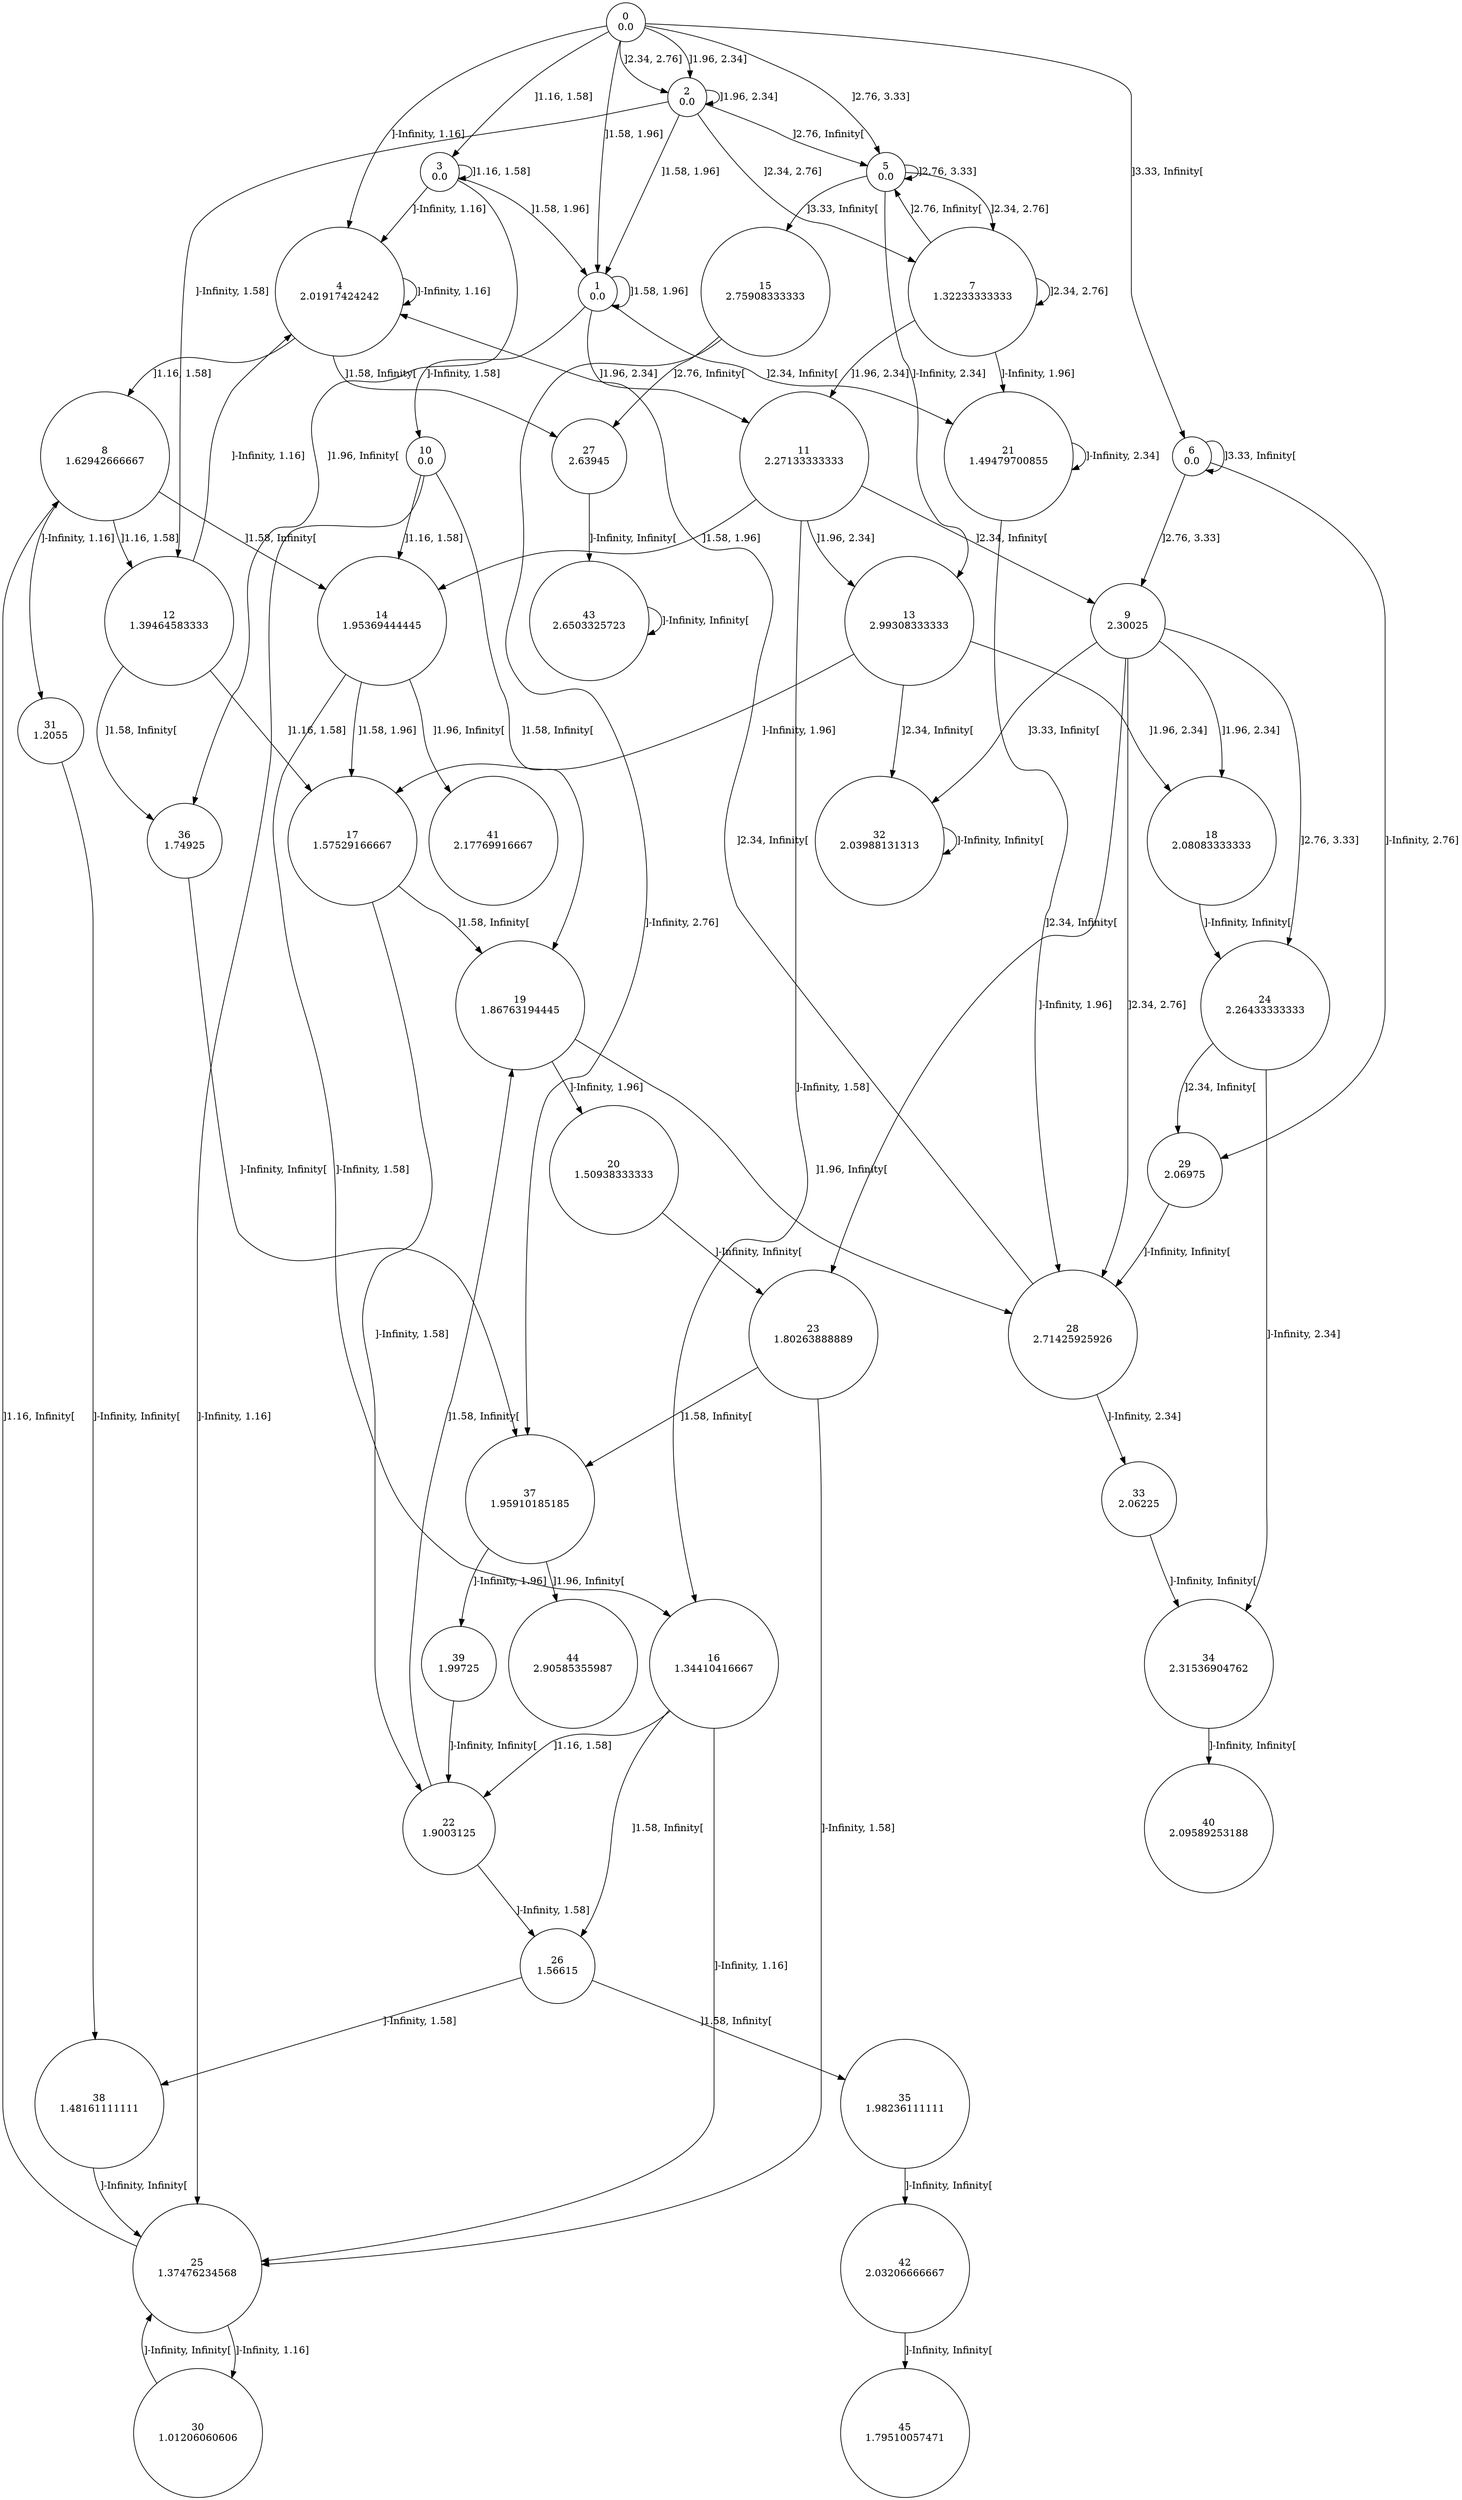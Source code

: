 digraph a {
0 [shape=circle, label="0\n0.0"];
	0 -> 4 [label="]-Infinity, 1.16]"];
	0 -> 3 [label="]1.16, 1.58]"];
	0 -> 1 [label="]1.58, 1.96]"];
	0 -> 2 [label="]1.96, 2.34]"];
	0 -> 2 [label="]2.34, 2.76]"];
	0 -> 5 [label="]2.76, 3.33]"];
	0 -> 6 [label="]3.33, Infinity["];
1 [shape=circle, label="1\n0.0"];
	1 -> 10 [label="]-Infinity, 1.58]"];
	1 -> 1 [label="]1.58, 1.96]"];
	1 -> 11 [label="]1.96, 2.34]"];
	1 -> 21 [label="]2.34, Infinity["];
2 [shape=circle, label="2\n0.0"];
	2 -> 12 [label="]-Infinity, 1.58]"];
	2 -> 1 [label="]1.58, 1.96]"];
	2 -> 2 [label="]1.96, 2.34]"];
	2 -> 7 [label="]2.34, 2.76]"];
	2 -> 5 [label="]2.76, Infinity["];
3 [shape=circle, label="3\n0.0"];
	3 -> 4 [label="]-Infinity, 1.16]"];
	3 -> 3 [label="]1.16, 1.58]"];
	3 -> 1 [label="]1.58, 1.96]"];
	3 -> 36 [label="]1.96, Infinity["];
4 [shape=circle, label="4\n2.01917424242"];
	4 -> 4 [label="]-Infinity, 1.16]"];
	4 -> 8 [label="]1.16, 1.58]"];
	4 -> 27 [label="]1.58, Infinity["];
5 [shape=circle, label="5\n0.0"];
	5 -> 13 [label="]-Infinity, 2.34]"];
	5 -> 7 [label="]2.34, 2.76]"];
	5 -> 5 [label="]2.76, 3.33]"];
	5 -> 15 [label="]3.33, Infinity["];
6 [shape=circle, label="6\n0.0"];
	6 -> 29 [label="]-Infinity, 2.76]"];
	6 -> 9 [label="]2.76, 3.33]"];
	6 -> 6 [label="]3.33, Infinity["];
7 [shape=circle, label="7\n1.32233333333"];
	7 -> 21 [label="]-Infinity, 1.96]"];
	7 -> 11 [label="]1.96, 2.34]"];
	7 -> 7 [label="]2.34, 2.76]"];
	7 -> 5 [label="]2.76, Infinity["];
8 [shape=circle, label="8\n1.62942666667"];
	8 -> 31 [label="]-Infinity, 1.16]"];
	8 -> 12 [label="]1.16, 1.58]"];
	8 -> 14 [label="]1.58, Infinity["];
9 [shape=circle, label="9\n2.30025"];
	9 -> 23 [label="]-Infinity, 1.96]"];
	9 -> 18 [label="]1.96, 2.34]"];
	9 -> 28 [label="]2.34, 2.76]"];
	9 -> 24 [label="]2.76, 3.33]"];
	9 -> 32 [label="]3.33, Infinity["];
10 [shape=circle, label="10\n0.0"];
	10 -> 25 [label="]-Infinity, 1.16]"];
	10 -> 14 [label="]1.16, 1.58]"];
	10 -> 19 [label="]1.58, Infinity["];
11 [shape=circle, label="11\n2.27133333333"];
	11 -> 16 [label="]-Infinity, 1.58]"];
	11 -> 14 [label="]1.58, 1.96]"];
	11 -> 13 [label="]1.96, 2.34]"];
	11 -> 9 [label="]2.34, Infinity["];
12 [shape=circle, label="12\n1.39464583333"];
	12 -> 4 [label="]-Infinity, 1.16]"];
	12 -> 17 [label="]1.16, 1.58]"];
	12 -> 36 [label="]1.58, Infinity["];
13 [shape=circle, label="13\n2.99308333333"];
	13 -> 17 [label="]-Infinity, 1.96]"];
	13 -> 18 [label="]1.96, 2.34]"];
	13 -> 32 [label="]2.34, Infinity["];
14 [shape=circle, label="14\n1.95369444445"];
	14 -> 16 [label="]-Infinity, 1.58]"];
	14 -> 17 [label="]1.58, 1.96]"];
	14 -> 41 [label="]1.96, Infinity["];
15 [shape=circle, label="15\n2.75908333333"];
	15 -> 37 [label="]-Infinity, 2.76]"];
	15 -> 27 [label="]2.76, Infinity["];
16 [shape=circle, label="16\n1.34410416667"];
	16 -> 25 [label="]-Infinity, 1.16]"];
	16 -> 22 [label="]1.16, 1.58]"];
	16 -> 26 [label="]1.58, Infinity["];
17 [shape=circle, label="17\n1.57529166667"];
	17 -> 22 [label="]-Infinity, 1.58]"];
	17 -> 19 [label="]1.58, Infinity["];
18 [shape=circle, label="18\n2.08083333333"];
	18 -> 24 [label="]-Infinity, Infinity["];
19 [shape=circle, label="19\n1.86763194445"];
	19 -> 20 [label="]-Infinity, 1.96]"];
	19 -> 28 [label="]1.96, Infinity["];
20 [shape=circle, label="20\n1.50938333333"];
	20 -> 23 [label="]-Infinity, Infinity["];
21 [shape=circle, label="21\n1.49479700855"];
	21 -> 21 [label="]-Infinity, 2.34]"];
	21 -> 28 [label="]2.34, Infinity["];
22 [shape=circle, label="22\n1.9003125"];
	22 -> 26 [label="]-Infinity, 1.58]"];
	22 -> 19 [label="]1.58, Infinity["];
23 [shape=circle, label="23\n1.80263888889"];
	23 -> 25 [label="]-Infinity, 1.58]"];
	23 -> 37 [label="]1.58, Infinity["];
24 [shape=circle, label="24\n2.26433333333"];
	24 -> 34 [label="]-Infinity, 2.34]"];
	24 -> 29 [label="]2.34, Infinity["];
25 [shape=circle, label="25\n1.37476234568"];
	25 -> 30 [label="]-Infinity, 1.16]"];
	25 -> 8 [label="]1.16, Infinity["];
26 [shape=circle, label="26\n1.56615"];
	26 -> 38 [label="]-Infinity, 1.58]"];
	26 -> 35 [label="]1.58, Infinity["];
27 [shape=circle, label="27\n2.63945"];
	27 -> 43 [label="]-Infinity, Infinity["];
28 [shape=circle, label="28\n2.71425925926"];
	28 -> 33 [label="]-Infinity, 2.34]"];
	28 -> 4 [label="]2.34, Infinity["];
29 [shape=circle, label="29\n2.06975"];
	29 -> 28 [label="]-Infinity, Infinity["];
30 [shape=circle, label="30\n1.01206060606"];
	30 -> 25 [label="]-Infinity, Infinity["];
31 [shape=circle, label="31\n1.2055"];
	31 -> 38 [label="]-Infinity, Infinity["];
32 [shape=circle, label="32\n2.03988131313"];
	32 -> 32 [label="]-Infinity, Infinity["];
33 [shape=circle, label="33\n2.06225"];
	33 -> 34 [label="]-Infinity, Infinity["];
34 [shape=circle, label="34\n2.31536904762"];
	34 -> 40 [label="]-Infinity, Infinity["];
35 [shape=circle, label="35\n1.98236111111"];
	35 -> 42 [label="]-Infinity, Infinity["];
36 [shape=circle, label="36\n1.74925"];
	36 -> 37 [label="]-Infinity, Infinity["];
37 [shape=circle, label="37\n1.95910185185"];
	37 -> 39 [label="]-Infinity, 1.96]"];
	37 -> 44 [label="]1.96, Infinity["];
38 [shape=circle, label="38\n1.48161111111"];
	38 -> 25 [label="]-Infinity, Infinity["];
39 [shape=circle, label="39\n1.99725"];
	39 -> 22 [label="]-Infinity, Infinity["];
40 [shape=circle, label="40\n2.09589253188"];
41 [shape=circle, label="41\n2.17769916667"];
42 [shape=circle, label="42\n2.03206666667"];
	42 -> 45 [label="]-Infinity, Infinity["];
43 [shape=circle, label="43\n2.6503325723"];
	43 -> 43 [label="]-Infinity, Infinity["];
44 [shape=circle, label="44\n2.90585355987"];
45 [shape=circle, label="45\n1.79510057471"];
}